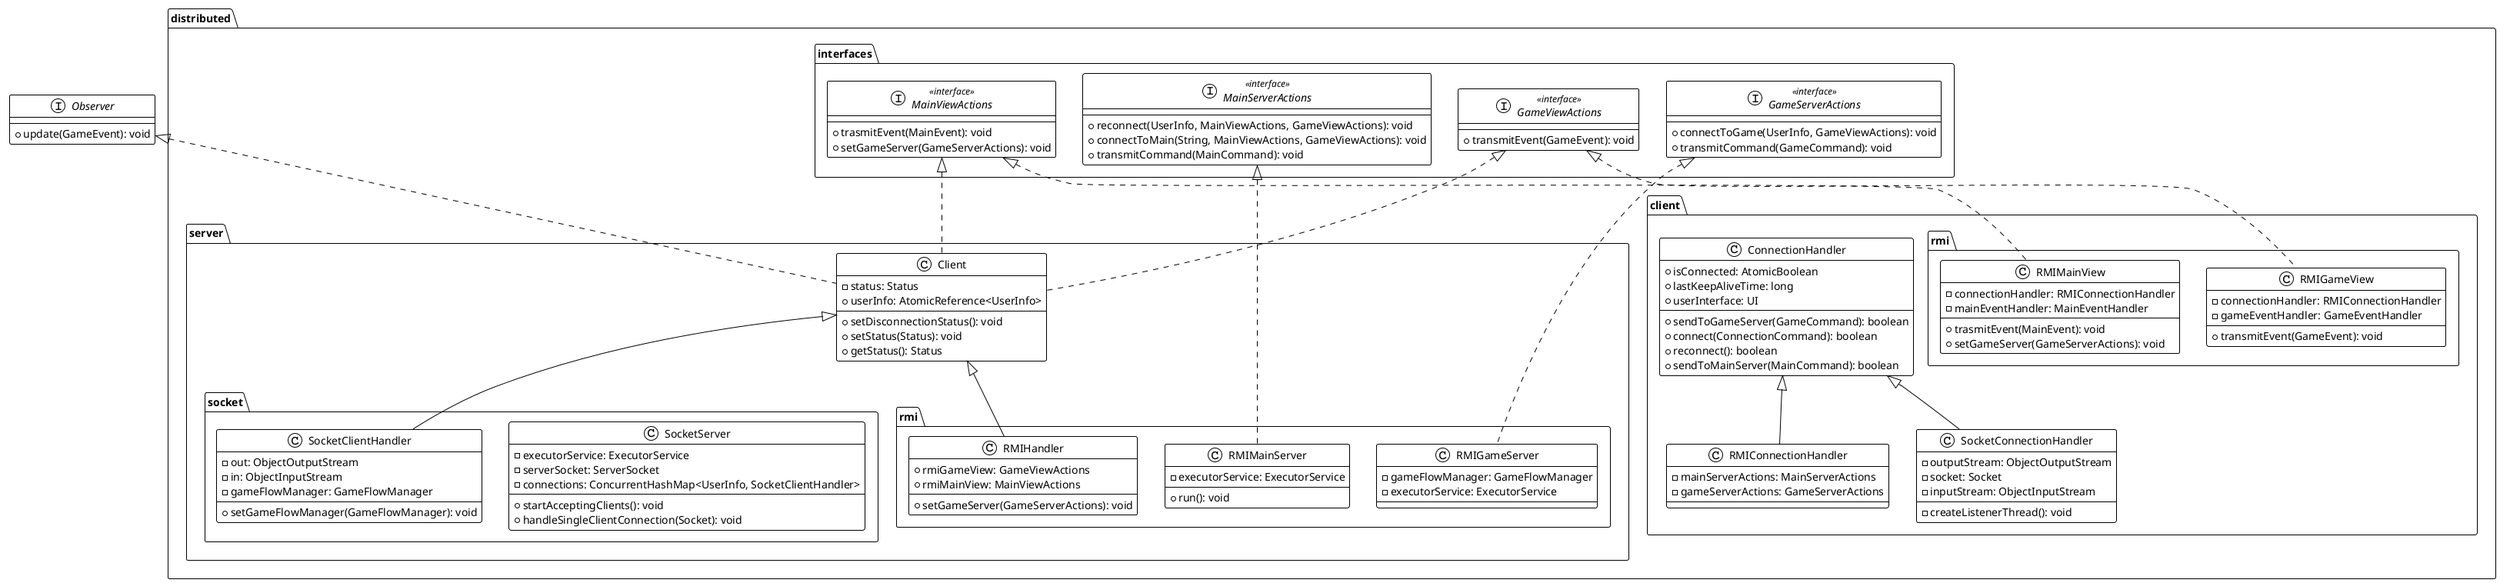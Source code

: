 @startuml
!theme plain
top to bottom direction

package "distributed" {

	package "interfaces" {

		interface GameServerActions << interface >> {
			+ connectToGame(UserInfo, GameViewActions): void
			+ transmitCommand(GameCommand): void
		}
		interface GameViewActions << interface >> {
			+ transmitEvent(GameEvent): void
		}
		interface MainServerActions << interface >> {
			+ reconnect(UserInfo, MainViewActions, GameViewActions): void
			+ connectToMain(String, MainViewActions, GameViewActions): void
			+ transmitCommand(MainCommand): void
		}
		interface MainViewActions << interface >> {
			+ trasmitEvent(MainEvent): void
			+ setGameServer(GameServerActions): void
		}

	}

	package "server" {

		class Client implements .Observer, distributed.interfaces.MainViewActions, distributed.interfaces.GameViewActions {
			- status: Status
			+ userInfo: AtomicReference<UserInfo>
			+ setDisconnectionStatus(): void
			+ setStatus(Status): void
			+ getStatus(): Status
		}
		package "socket" {

			class SocketServer {
				- executorService: ExecutorService
				- serverSocket: ServerSocket
				- connections: ConcurrentHashMap<UserInfo, SocketClientHandler>
				+ startAcceptingClients(): void
				+ handleSingleClientConnection(Socket): void
			}
			class SocketClientHandler extends distributed.server.Client {
				- out: ObjectOutputStream
				- in: ObjectInputStream
				- gameFlowManager: GameFlowManager
				+ setGameFlowManager(GameFlowManager): void
			}

		}


		package "rmi" {

			class RMIGameServer implements distributed.interfaces.GameServerActions {
				- gameFlowManager: GameFlowManager
				- executorService: ExecutorService
			}
			class RMIHandler extends distributed.server.Client {
				+ rmiGameView: GameViewActions
				+ rmiMainView: MainViewActions
				+ setGameServer(GameServerActions): void
			}
			class RMIMainServer implements distributed.interfaces.MainServerActions {
				- executorService: ExecutorService
				+ run(): void
			}
		}

	}

	package "client" {

		package "rmi" {

			class RMIGameView implements distributed.interfaces.GameViewActions {
				- connectionHandler: RMIConnectionHandler
				- gameEventHandler: GameEventHandler
				+ transmitEvent(GameEvent): void
			}
			class RMIMainView implements distributed.interfaces.MainViewActions {
				- connectionHandler: RMIConnectionHandler
				- mainEventHandler: MainEventHandler
				+ trasmitEvent(MainEvent): void
				+ setGameServer(GameServerActions): void
			}

		}

		class ConnectionHandler {
			+ isConnected: AtomicBoolean
			+ lastKeepAliveTime: long
			+ userInterface: UI
			+ sendToGameServer(GameCommand): boolean
			+ connect(ConnectionCommand): boolean
			+ reconnect(): boolean
			+ sendToMainServer(MainCommand): boolean
		}

		class RMIConnectionHandler extends ConnectionHandler {
			- mainServerActions: MainServerActions
			- gameServerActions: GameServerActions
		}
		class SocketConnectionHandler extends ConnectionHandler {
			- outputStream: ObjectOutputStream
			- socket: Socket
			- inputStream: ObjectInputStream
			- createListenerThread(): void
		}

	}
}

interface Observer  {
	+ update(GameEvent): void
}



@enduml
